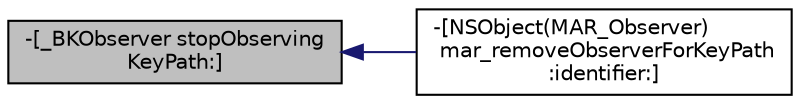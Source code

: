 digraph "-[_BKObserver stopObservingKeyPath:]"
{
  edge [fontname="Helvetica",fontsize="10",labelfontname="Helvetica",labelfontsize="10"];
  node [fontname="Helvetica",fontsize="10",shape=record];
  rankdir="LR";
  Node20 [label="-[_BKObserver stopObserving\lKeyPath:]",height=0.2,width=0.4,color="black", fillcolor="grey75", style="filled", fontcolor="black"];
  Node20 -> Node21 [dir="back",color="midnightblue",fontsize="10",style="solid"];
  Node21 [label="-[NSObject(MAR_Observer)\l mar_removeObserverForKeyPath\l:identifier:]",height=0.2,width=0.4,color="black", fillcolor="white", style="filled",URL="$category_n_s_object_07_m_a_r___observer_08.html#aa49fb595cf00f3e5c39866cd9725ca62"];
}
